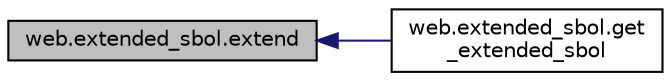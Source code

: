 digraph "web.extended_sbol.extend"
{
  edge [fontname="Helvetica",fontsize="10",labelfontname="Helvetica",labelfontsize="10"];
  node [fontname="Helvetica",fontsize="10",shape=record];
  rankdir="LR";
  Node1 [label="web.extended_sbol.extend",height=0.2,width=0.4,color="black", fillcolor="grey75", style="filled" fontcolor="black"];
  Node1 -> Node2 [dir="back",color="midnightblue",fontsize="10",style="solid",fontname="Helvetica"];
  Node2 [label="web.extended_sbol.get\l_extended_sbol",height=0.2,width=0.4,color="black", fillcolor="white", style="filled",URL="$namespaceweb_1_1extended__sbol.html#aa3bc7da3defcb7a028430f9a35345a82"];
}
